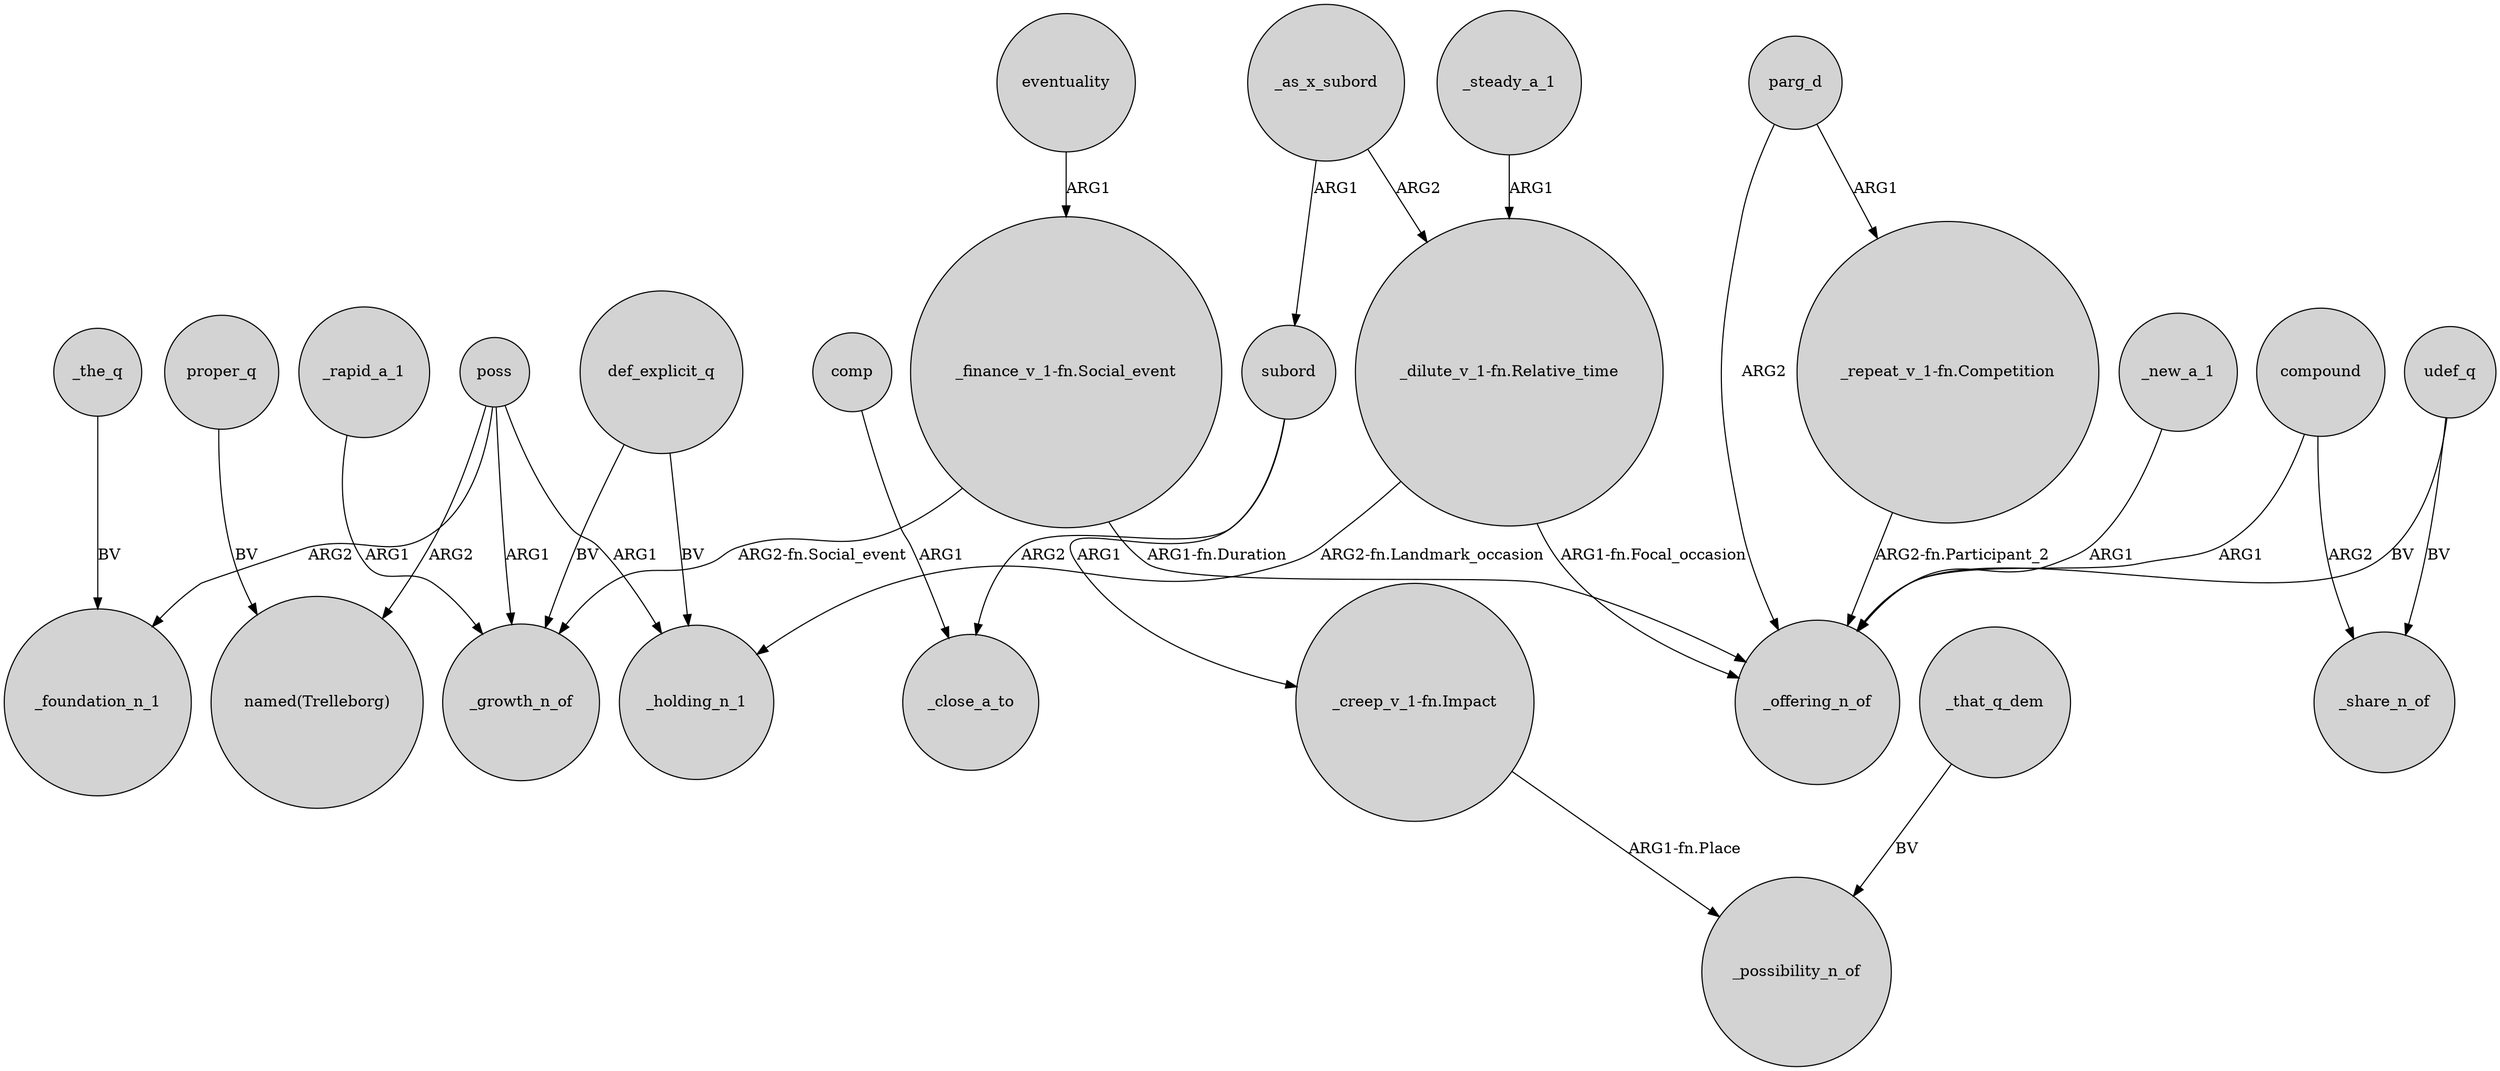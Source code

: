 digraph {
	node [shape=circle style=filled]
	_new_a_1 -> _offering_n_of [label=ARG1]
	_that_q_dem -> _possibility_n_of [label=BV]
	poss -> _foundation_n_1 [label=ARG2]
	"_finance_v_1-fn.Social_event" -> _growth_n_of [label="ARG2-fn.Social_event"]
	parg_d -> "_repeat_v_1-fn.Competition" [label=ARG1]
	compound -> _offering_n_of [label=ARG1]
	poss -> _growth_n_of [label=ARG1]
	comp -> _close_a_to [label=ARG1]
	"_creep_v_1-fn.Impact" -> _possibility_n_of [label="ARG1-fn.Place"]
	_rapid_a_1 -> _growth_n_of [label=ARG1]
	_as_x_subord -> subord [label=ARG1]
	"_dilute_v_1-fn.Relative_time" -> _holding_n_1 [label="ARG2-fn.Landmark_occasion"]
	"_finance_v_1-fn.Social_event" -> _offering_n_of [label="ARG1-fn.Duration"]
	"_repeat_v_1-fn.Competition" -> _offering_n_of [label="ARG2-fn.Participant_2"]
	_the_q -> _foundation_n_1 [label=BV]
	poss -> "named(Trelleborg)" [label=ARG2]
	subord -> "_creep_v_1-fn.Impact" [label=ARG1]
	udef_q -> _share_n_of [label=BV]
	compound -> _share_n_of [label=ARG2]
	_steady_a_1 -> "_dilute_v_1-fn.Relative_time" [label=ARG1]
	def_explicit_q -> _growth_n_of [label=BV]
	def_explicit_q -> _holding_n_1 [label=BV]
	poss -> _holding_n_1 [label=ARG1]
	"_dilute_v_1-fn.Relative_time" -> _offering_n_of [label="ARG1-fn.Focal_occasion"]
	eventuality -> "_finance_v_1-fn.Social_event" [label=ARG1]
	parg_d -> _offering_n_of [label=ARG2]
	_as_x_subord -> "_dilute_v_1-fn.Relative_time" [label=ARG2]
	udef_q -> _offering_n_of [label=BV]
	proper_q -> "named(Trelleborg)" [label=BV]
	subord -> _close_a_to [label=ARG2]
}
